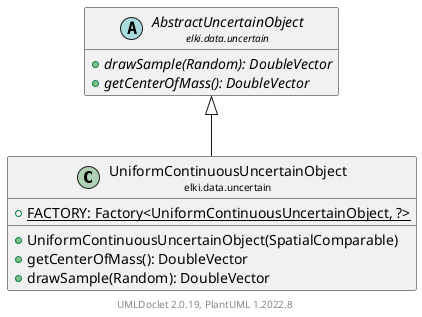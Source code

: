 @startuml
    remove .*\.(Instance|Par|Parameterizer|Factory)$
    set namespaceSeparator none
    hide empty fields
    hide empty methods

    class "<size:14>UniformContinuousUncertainObject\n<size:10>elki.data.uncertain" as elki.data.uncertain.UniformContinuousUncertainObject [[UniformContinuousUncertainObject.html]] {
        {static} +FACTORY: Factory<UniformContinuousUncertainObject, ?>
        +UniformContinuousUncertainObject(SpatialComparable)
        +getCenterOfMass(): DoubleVector
        +drawSample(Random): DoubleVector
    }

    abstract class "<size:14>AbstractUncertainObject\n<size:10>elki.data.uncertain" as elki.data.uncertain.AbstractUncertainObject [[AbstractUncertainObject.html]] {
        {abstract} +drawSample(Random): DoubleVector
        {abstract} +getCenterOfMass(): DoubleVector
    }
    class "<size:14>UniformContinuousUncertainObject.Factory\n<size:10>elki.data.uncertain" as elki.data.uncertain.UniformContinuousUncertainObject.Factory [[UniformContinuousUncertainObject.Factory.html]]

    elki.data.uncertain.AbstractUncertainObject <|-- elki.data.uncertain.UniformContinuousUncertainObject
    elki.data.uncertain.UniformContinuousUncertainObject +-- elki.data.uncertain.UniformContinuousUncertainObject.Factory

    center footer UMLDoclet 2.0.19, PlantUML 1.2022.8
@enduml
